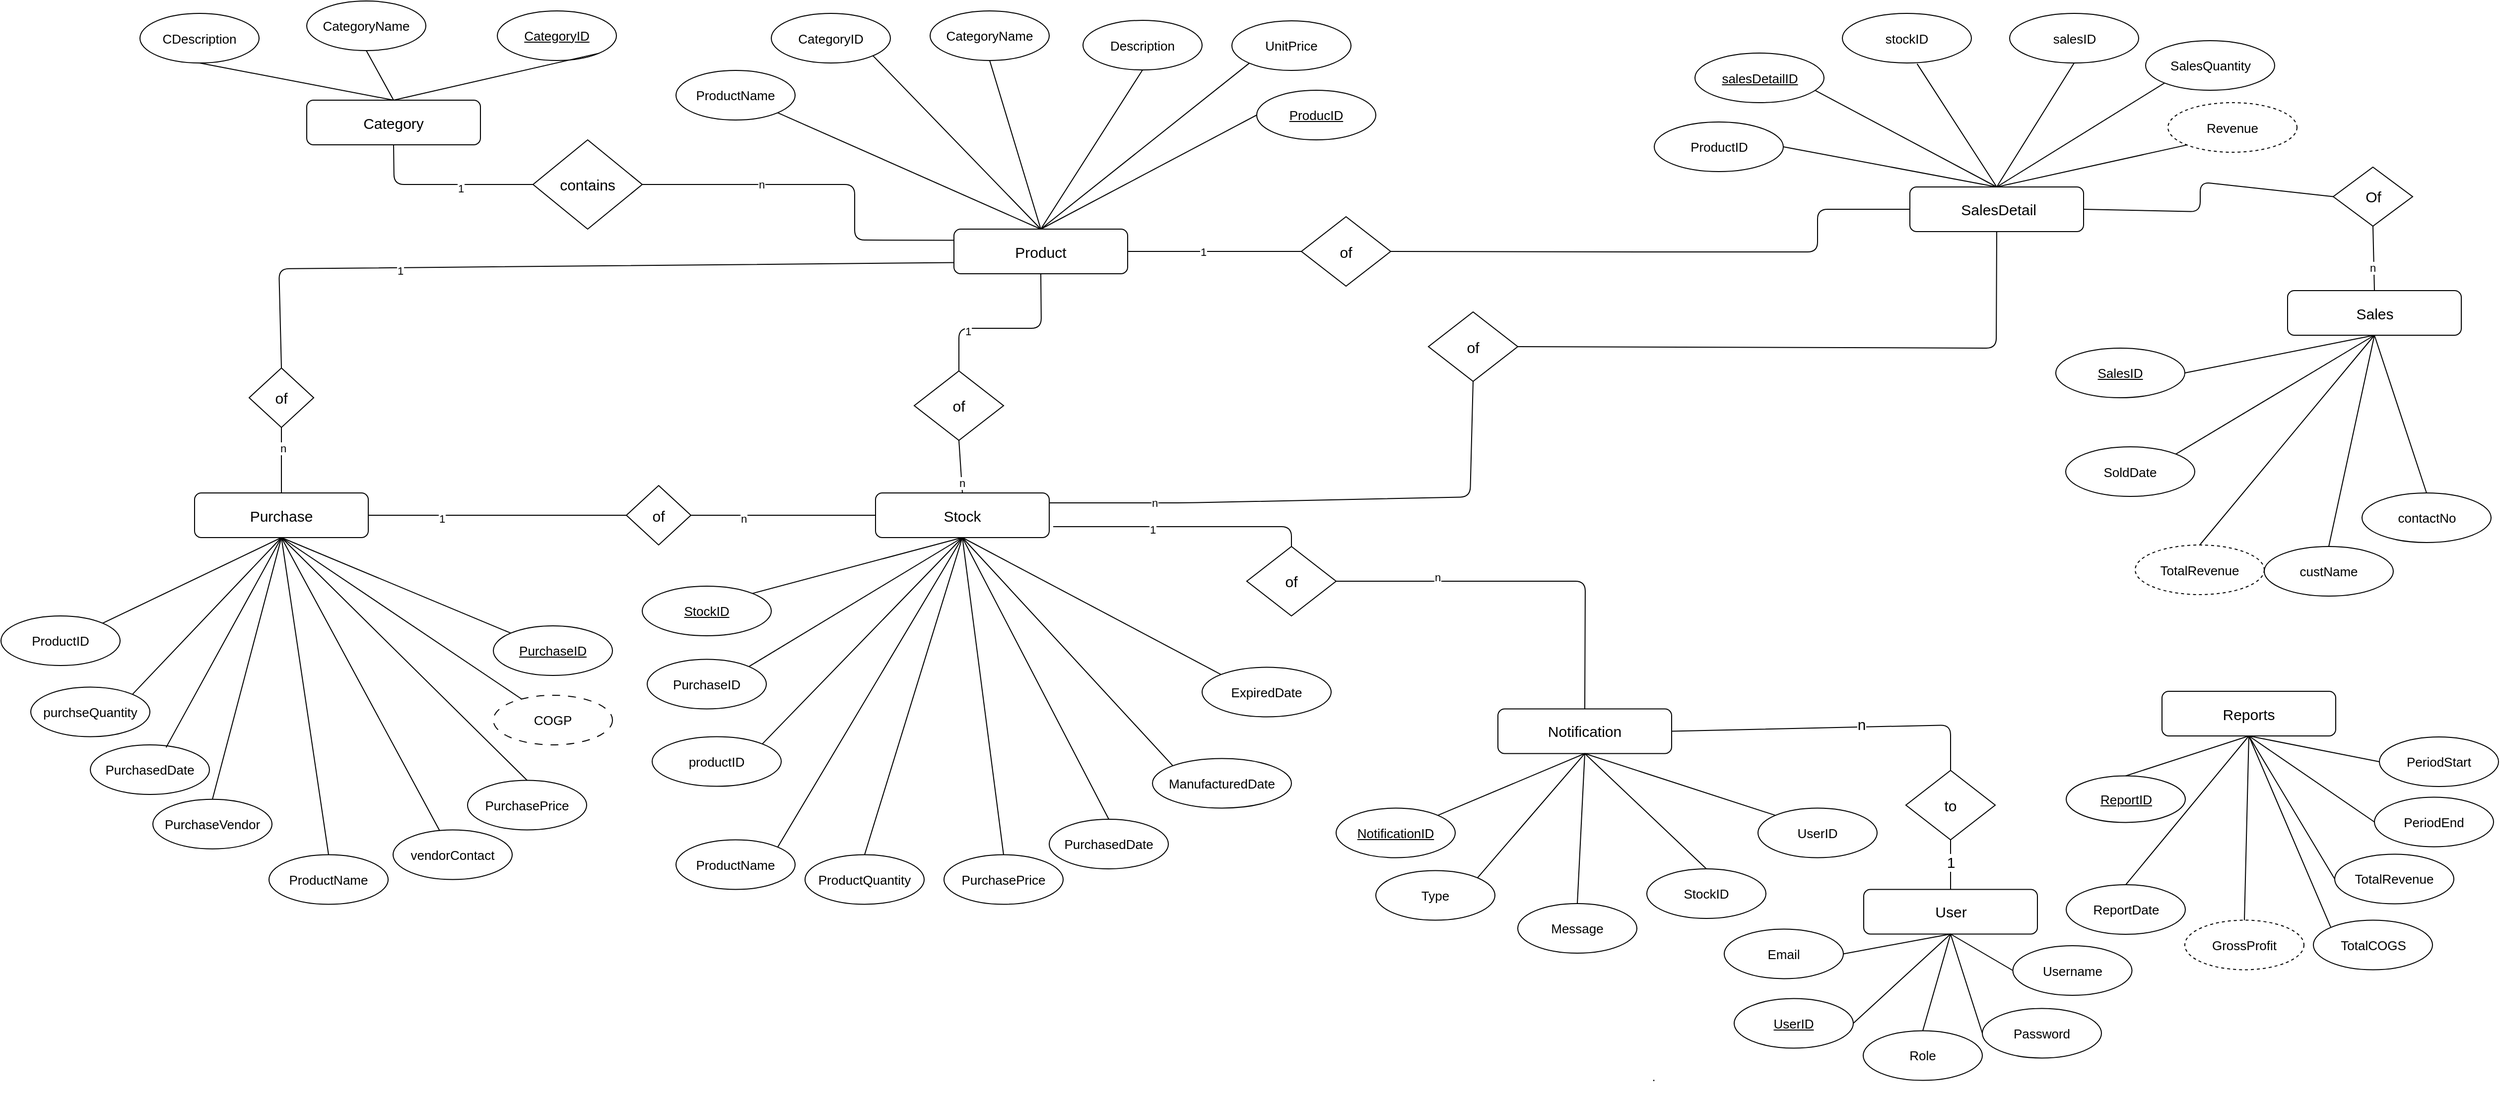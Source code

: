<mxfile>
    <diagram id="SKY9MVwyk07XwnSpvNaC" name="Page-1">
        <mxGraphModel dx="4075" dy="1425" grid="1" gridSize="10" guides="1" tooltips="1" connect="1" arrows="1" fold="1" page="1" pageScale="1" pageWidth="850" pageHeight="1100" background="none" math="0" shadow="0">
            <root>
                <mxCell id="0"/>
                <mxCell id="1" parent="0"/>
                <mxCell id="3" value="CategoryID" style="ellipse;whiteSpace=wrap;html=1;fontSize=13;fontStyle=4;" parent="1" vertex="1">
                    <mxGeometry x="-320" y="10" width="120" height="50" as="geometry"/>
                </mxCell>
                <mxCell id="4" value="CategoryName" style="ellipse;whiteSpace=wrap;html=1;fontSize=13;fontStyle=0;" parent="1" vertex="1">
                    <mxGeometry x="-512" width="120" height="50" as="geometry"/>
                </mxCell>
                <mxCell id="5" value="CDescription" style="ellipse;whiteSpace=wrap;html=1;fontSize=13;fontStyle=0;" parent="1" vertex="1">
                    <mxGeometry x="-680" y="12.5" width="120" height="50" as="geometry"/>
                </mxCell>
                <mxCell id="6" value="" style="endArrow=none;html=1;fontSize=13;exitX=1;exitY=1;exitDx=0;exitDy=0;entryX=0.5;entryY=0;entryDx=0;entryDy=0;" parent="1" source="3" target="2" edge="1">
                    <mxGeometry width="50" height="50" relative="1" as="geometry">
                        <mxPoint x="859.25" y="-1.137e-13" as="sourcePoint"/>
                        <mxPoint x="828" y="230" as="targetPoint"/>
                    </mxGeometry>
                </mxCell>
                <mxCell id="11" value="" style="endArrow=none;html=1;fontSize=13;exitX=0.5;exitY=1;exitDx=0;exitDy=0;entryX=0.5;entryY=0;entryDx=0;entryDy=0;" parent="1" source="4" target="2" edge="1">
                    <mxGeometry width="50" height="50" relative="1" as="geometry">
                        <mxPoint x="-490.75" y="15.0" as="sourcePoint"/>
                        <mxPoint x="-368.25" y="20" as="targetPoint"/>
                    </mxGeometry>
                </mxCell>
                <mxCell id="12" value="Product" style="rounded=1;whiteSpace=wrap;html=1;fontSize=15;" parent="1" vertex="1">
                    <mxGeometry x="140" y="230" width="175" height="45" as="geometry"/>
                </mxCell>
                <mxCell id="382" style="edgeStyle=none;html=1;exitX=1;exitY=0.5;exitDx=0;exitDy=0;" edge="1" parent="1" source="14">
                    <mxGeometry relative="1" as="geometry">
                        <mxPoint x="1658" y="314.308" as="targetPoint"/>
                    </mxGeometry>
                </mxCell>
                <mxCell id="14" value="Sales" style="rounded=1;whiteSpace=wrap;html=1;fontSize=15;" parent="1" vertex="1">
                    <mxGeometry x="1483.5" y="292" width="175" height="45" as="geometry"/>
                </mxCell>
                <mxCell id="16" value="Reports" style="rounded=1;whiteSpace=wrap;html=1;fontSize=15;" parent="1" vertex="1">
                    <mxGeometry x="1357" y="696" width="175" height="45" as="geometry"/>
                </mxCell>
                <mxCell id="20" value="ProductName" style="ellipse;whiteSpace=wrap;html=1;fontSize=13;fontStyle=0;" parent="1" vertex="1">
                    <mxGeometry x="-140" y="70" width="120" height="50" as="geometry"/>
                </mxCell>
                <mxCell id="21" value="ProducID" style="ellipse;whiteSpace=wrap;html=1;fontSize=13;fontStyle=4;" parent="1" vertex="1">
                    <mxGeometry x="445" y="90" width="120" height="50" as="geometry"/>
                </mxCell>
                <mxCell id="22" value="CategoryID" style="ellipse;whiteSpace=wrap;html=1;fontSize=13;fontStyle=0;" parent="1" vertex="1">
                    <mxGeometry x="-44" y="12.5" width="120" height="50" as="geometry"/>
                </mxCell>
                <mxCell id="23" value="Description" style="ellipse;whiteSpace=wrap;html=1;fontSize=13;fontStyle=0;" parent="1" vertex="1">
                    <mxGeometry x="270" y="19.5" width="120" height="50" as="geometry"/>
                </mxCell>
                <mxCell id="30" value="" style="endArrow=none;html=1;fontSize=15;entryX=0.5;entryY=0;entryDx=0;entryDy=0;exitX=0;exitY=0.5;exitDx=0;exitDy=0;" parent="1" source="21" target="12" edge="1">
                    <mxGeometry width="50" height="50" relative="1" as="geometry">
                        <mxPoint x="520" y="330" as="sourcePoint"/>
                        <mxPoint x="380" y="402" as="targetPoint"/>
                    </mxGeometry>
                </mxCell>
                <mxCell id="34" value="" style="endArrow=none;html=1;fontSize=15;exitX=1;exitY=1;exitDx=0;exitDy=0;entryX=0.5;entryY=0;entryDx=0;entryDy=0;" parent="1" source="20" target="12" edge="1">
                    <mxGeometry width="50" height="50" relative="1" as="geometry">
                        <mxPoint x="166" y="367" as="sourcePoint"/>
                        <mxPoint x="196" y="402" as="targetPoint"/>
                    </mxGeometry>
                </mxCell>
                <mxCell id="35" value="" style="endArrow=none;html=1;fontSize=15;entryX=0.5;entryY=0;entryDx=0;entryDy=0;exitX=1;exitY=1;exitDx=0;exitDy=0;" parent="1" source="22" target="12" edge="1">
                    <mxGeometry width="50" height="50" relative="1" as="geometry">
                        <mxPoint x="320" y="377" as="sourcePoint"/>
                        <mxPoint x="367.5" y="432" as="targetPoint"/>
                    </mxGeometry>
                </mxCell>
                <mxCell id="36" value="" style="endArrow=none;html=1;fontSize=15;entryX=0.5;entryY=0;entryDx=0;entryDy=0;exitX=0.5;exitY=1;exitDx=0;exitDy=0;fontStyle=1" parent="1" source="23" target="12" edge="1">
                    <mxGeometry width="50" height="50" relative="1" as="geometry">
                        <mxPoint x="330" y="387" as="sourcePoint"/>
                        <mxPoint x="377.5" y="442" as="targetPoint"/>
                    </mxGeometry>
                </mxCell>
                <mxCell id="43" value="SalesID" style="ellipse;whiteSpace=wrap;html=1;fontSize=13;fontStyle=4;" parent="1" vertex="1">
                    <mxGeometry x="1250" y="350" width="130" height="50" as="geometry"/>
                </mxCell>
                <mxCell id="49" value="TotalRevenue" style="ellipse;whiteSpace=wrap;html=1;fontSize=13;fontStyle=0;dashed=1;" parent="1" vertex="1">
                    <mxGeometry x="1330" y="548.5" width="130" height="50" as="geometry"/>
                </mxCell>
                <mxCell id="50" value="" style="endArrow=none;html=1;fontSize=15;entryX=1;entryY=0.5;entryDx=0;entryDy=0;exitX=0.5;exitY=1;exitDx=0;exitDy=0;" parent="1" source="14" target="43" edge="1">
                    <mxGeometry width="50" height="50" relative="1" as="geometry">
                        <mxPoint x="1570" y="340" as="sourcePoint"/>
                        <mxPoint x="1665" y="257" as="targetPoint"/>
                    </mxGeometry>
                </mxCell>
                <mxCell id="56" value="" style="endArrow=none;html=1;fontSize=15;entryX=0.5;entryY=0;entryDx=0;entryDy=0;exitX=0.5;exitY=1;exitDx=0;exitDy=0;" parent="1" source="14" target="49" edge="1">
                    <mxGeometry width="50" height="50" relative="1" as="geometry">
                        <mxPoint x="1640" y="350" as="sourcePoint"/>
                        <mxPoint x="1805" y="132" as="targetPoint"/>
                    </mxGeometry>
                </mxCell>
                <mxCell id="68" value="" style="endArrow=none;html=1;fontSize=15;entryX=0.5;entryY=0;entryDx=0;entryDy=0;exitX=0.5;exitY=1;exitDx=0;exitDy=0;" parent="1" source="263" target="252" edge="1">
                    <mxGeometry width="50" height="50" relative="1" as="geometry">
                        <mxPoint x="116" y="620" as="sourcePoint"/>
                        <mxPoint x="-61.5" y="1126.25" as="targetPoint"/>
                        <Array as="points"/>
                    </mxGeometry>
                </mxCell>
                <mxCell id="72" value="Purchase" style="rounded=1;whiteSpace=wrap;html=1;fontSize=15;" parent="1" vertex="1">
                    <mxGeometry x="-625" y="496" width="175" height="45" as="geometry"/>
                </mxCell>
                <mxCell id="73" value="PurchaseID" style="ellipse;whiteSpace=wrap;html=1;fontSize=13;fontStyle=4;" parent="1" vertex="1">
                    <mxGeometry x="-324" y="630" width="120" height="50" as="geometry"/>
                </mxCell>
                <mxCell id="74" value="ProductID" style="ellipse;whiteSpace=wrap;html=1;fontSize=13;fontStyle=0;" parent="1" vertex="1">
                    <mxGeometry x="-820" y="620" width="120" height="50" as="geometry"/>
                </mxCell>
                <mxCell id="75" value="purchseQuantity" style="ellipse;whiteSpace=wrap;html=1;fontSize=13;fontStyle=0;" parent="1" vertex="1">
                    <mxGeometry x="-790" y="691.75" width="120" height="50" as="geometry"/>
                </mxCell>
                <mxCell id="76" value="PurchasePrice" style="ellipse;whiteSpace=wrap;html=1;fontSize=13;fontStyle=0;" parent="1" vertex="1">
                    <mxGeometry x="-350" y="785.75" width="120" height="50" as="geometry"/>
                </mxCell>
                <mxCell id="77" value="PurchaseVendor" style="ellipse;whiteSpace=wrap;html=1;fontSize=13;fontStyle=0;" parent="1" vertex="1">
                    <mxGeometry x="-667" y="804.88" width="120" height="50" as="geometry"/>
                </mxCell>
                <mxCell id="78" value="" style="endArrow=none;html=1;fontSize=15;entryX=0.5;entryY=1;entryDx=0;entryDy=0;exitX=0;exitY=0;exitDx=0;exitDy=0;" parent="1" source="73" target="72" edge="1">
                    <mxGeometry width="50" height="50" relative="1" as="geometry">
                        <mxPoint x="-1087" y="838.63" as="sourcePoint"/>
                        <mxPoint x="-1037" y="788.63" as="targetPoint"/>
                    </mxGeometry>
                </mxCell>
                <mxCell id="79" value="" style="endArrow=none;html=1;fontSize=15;entryX=0.5;entryY=1;entryDx=0;entryDy=0;exitX=1;exitY=0;exitDx=0;exitDy=0;" parent="1" source="74" target="72" edge="1">
                    <mxGeometry width="50" height="50" relative="1" as="geometry">
                        <mxPoint x="-690" y="640" as="sourcePoint"/>
                        <mxPoint x="-1119.5" y="803.63" as="targetPoint"/>
                    </mxGeometry>
                </mxCell>
                <mxCell id="80" value="" style="endArrow=none;html=1;fontSize=15;entryX=0.5;entryY=1;entryDx=0;entryDy=0;exitX=1;exitY=0;exitDx=0;exitDy=0;" parent="1" source="75" target="72" edge="1">
                    <mxGeometry width="50" height="50" relative="1" as="geometry">
                        <mxPoint x="-690" y="694" as="sourcePoint"/>
                        <mxPoint x="-1119.5" y="803.63" as="targetPoint"/>
                    </mxGeometry>
                </mxCell>
                <mxCell id="81" value="" style="endArrow=none;html=1;fontSize=15;entryX=0.5;entryY=1;entryDx=0;entryDy=0;exitX=0.5;exitY=0;exitDx=0;exitDy=0;" parent="1" source="76" target="72" edge="1">
                    <mxGeometry width="50" height="50" relative="1" as="geometry">
                        <mxPoint x="173.0" y="1031.13" as="sourcePoint"/>
                        <mxPoint x="220.5" y="881.13" as="targetPoint"/>
                    </mxGeometry>
                </mxCell>
                <mxCell id="82" value="" style="endArrow=none;html=1;fontSize=15;entryX=0.5;entryY=1;entryDx=0;entryDy=0;exitX=0.5;exitY=0;exitDx=0;exitDy=0;" parent="1" source="77" target="72" edge="1">
                    <mxGeometry width="50" height="50" relative="1" as="geometry">
                        <mxPoint x="183.0" y="1041.13" as="sourcePoint"/>
                        <mxPoint x="230.5" y="891.13" as="targetPoint"/>
                    </mxGeometry>
                </mxCell>
                <mxCell id="94" value="ReportID" style="ellipse;whiteSpace=wrap;html=1;fontSize=13;fontStyle=4;" parent="1" vertex="1">
                    <mxGeometry x="1260.5" y="781.25" width="120" height="47" as="geometry"/>
                </mxCell>
                <mxCell id="96" value="PeriodStart" style="ellipse;whiteSpace=wrap;html=1;fontSize=13;fontStyle=0;" parent="1" vertex="1">
                    <mxGeometry x="1576" y="742" width="120" height="50" as="geometry"/>
                </mxCell>
                <mxCell id="97" value="PeriodEnd" style="ellipse;whiteSpace=wrap;html=1;fontSize=13;fontStyle=0;" parent="1" vertex="1">
                    <mxGeometry x="1571" y="802.75" width="120" height="50" as="geometry"/>
                </mxCell>
                <mxCell id="98" value="TotalRevenue" style="ellipse;whiteSpace=wrap;html=1;fontSize=13;fontStyle=0;" parent="1" vertex="1">
                    <mxGeometry x="1531" y="860.25" width="120" height="50" as="geometry"/>
                </mxCell>
                <mxCell id="99" value="TotalCOGS" style="ellipse;whiteSpace=wrap;html=1;fontSize=13;fontStyle=0;" parent="1" vertex="1">
                    <mxGeometry x="1509.5" y="926.75" width="120" height="50" as="geometry"/>
                </mxCell>
                <mxCell id="100" value="GrossProfit" style="ellipse;whiteSpace=wrap;html=1;fontSize=13;fontStyle=0;dashed=1;" parent="1" vertex="1">
                    <mxGeometry x="1380" y="926.75" width="120" height="50" as="geometry"/>
                </mxCell>
                <mxCell id="103" value="ReportDate" style="ellipse;whiteSpace=wrap;html=1;fontSize=13;fontStyle=0;" parent="1" vertex="1">
                    <mxGeometry x="1260.5" y="891" width="120" height="50" as="geometry"/>
                </mxCell>
                <mxCell id="104" value="" style="endArrow=none;html=1;fontSize=15;entryX=0.5;entryY=0;entryDx=0;entryDy=0;exitX=0.5;exitY=1;exitDx=0;exitDy=0;" parent="1" source="16" target="94" edge="1">
                    <mxGeometry width="50" height="50" relative="1" as="geometry">
                        <mxPoint x="1449" y="746" as="sourcePoint"/>
                        <mxPoint x="1390" y="726" as="targetPoint"/>
                    </mxGeometry>
                </mxCell>
                <mxCell id="105" value="" style="endArrow=none;html=1;fontSize=15;entryX=0;entryY=0.5;entryDx=0;entryDy=0;exitX=0.5;exitY=1;exitDx=0;exitDy=0;" parent="1" source="16" target="96" edge="1">
                    <mxGeometry width="50" height="50" relative="1" as="geometry">
                        <mxPoint x="1593" y="718.5" as="sourcePoint"/>
                        <mxPoint x="1650" y="536" as="targetPoint"/>
                    </mxGeometry>
                </mxCell>
                <mxCell id="106" value="" style="endArrow=none;html=1;fontSize=15;entryX=0;entryY=0.5;entryDx=0;entryDy=0;exitX=0.5;exitY=1;exitDx=0;exitDy=0;" parent="1" source="16" target="97" edge="1">
                    <mxGeometry width="50" height="50" relative="1" as="geometry">
                        <mxPoint x="1593" y="718.5" as="sourcePoint"/>
                        <mxPoint x="1660" y="546" as="targetPoint"/>
                    </mxGeometry>
                </mxCell>
                <mxCell id="107" value="" style="endArrow=none;html=1;fontSize=15;entryX=0;entryY=0.5;entryDx=0;entryDy=0;exitX=0.5;exitY=1;exitDx=0;exitDy=0;" parent="1" source="16" target="98" edge="1">
                    <mxGeometry width="50" height="50" relative="1" as="geometry">
                        <mxPoint x="1593" y="718.5" as="sourcePoint"/>
                        <mxPoint x="1670" y="556" as="targetPoint"/>
                    </mxGeometry>
                </mxCell>
                <mxCell id="108" value="" style="endArrow=none;html=1;fontSize=15;entryX=0;entryY=0;entryDx=0;entryDy=0;exitX=0.5;exitY=1;exitDx=0;exitDy=0;" parent="1" source="16" target="99" edge="1">
                    <mxGeometry width="50" height="50" relative="1" as="geometry">
                        <mxPoint x="1593" y="718.5" as="sourcePoint"/>
                        <mxPoint x="1521.637" y="926.442" as="targetPoint"/>
                    </mxGeometry>
                </mxCell>
                <mxCell id="109" value="" style="endArrow=none;html=1;fontSize=15;exitX=0.5;exitY=1;exitDx=0;exitDy=0;entryX=0.5;entryY=0;entryDx=0;entryDy=0;" parent="1" source="16" target="100" edge="1">
                    <mxGeometry width="50" height="50" relative="1" as="geometry">
                        <mxPoint x="1593" y="718.5" as="sourcePoint"/>
                        <mxPoint x="1480" y="900" as="targetPoint"/>
                        <Array as="points"/>
                    </mxGeometry>
                </mxCell>
                <mxCell id="111" value="" style="endArrow=none;html=1;fontSize=15;entryX=0.5;entryY=0;entryDx=0;entryDy=0;exitX=0.5;exitY=1;exitDx=0;exitDy=0;" parent="1" source="16" target="103" edge="1">
                    <mxGeometry width="50" height="50" relative="1" as="geometry">
                        <mxPoint x="1593" y="718.5" as="sourcePoint"/>
                        <mxPoint x="1600" y="596" as="targetPoint"/>
                    </mxGeometry>
                </mxCell>
                <mxCell id="112" value="contains" style="rhombus;whiteSpace=wrap;html=1;fontSize=15;" parent="1" vertex="1">
                    <mxGeometry x="-284" y="140" width="110" height="90" as="geometry"/>
                </mxCell>
                <mxCell id="119" value="User" style="rounded=1;whiteSpace=wrap;html=1;fontSize=15;" parent="1" vertex="1">
                    <mxGeometry x="1056.5" y="895.75" width="175" height="45" as="geometry"/>
                </mxCell>
                <mxCell id="120" value="UserID" style="ellipse;whiteSpace=wrap;html=1;fontSize=13;fontStyle=0;" parent="1" vertex="1">
                    <mxGeometry x="950" y="813.75" width="120" height="50" as="geometry"/>
                </mxCell>
                <mxCell id="121" value="Email" style="ellipse;whiteSpace=wrap;html=1;fontSize=13;fontStyle=0;" parent="1" vertex="1">
                    <mxGeometry x="916" y="935.75" width="120" height="50" as="geometry"/>
                </mxCell>
                <mxCell id="122" value="Username" style="ellipse;whiteSpace=wrap;html=1;fontSize=13;fontStyle=0;" parent="1" vertex="1">
                    <mxGeometry x="1206.75" y="952.5" width="120" height="50" as="geometry"/>
                </mxCell>
                <mxCell id="123" value="Password" style="ellipse;whiteSpace=wrap;html=1;fontSize=13;fontStyle=0;" parent="1" vertex="1">
                    <mxGeometry x="1176" y="1015.75" width="120" height="50" as="geometry"/>
                </mxCell>
                <mxCell id="124" value="Role" style="ellipse;whiteSpace=wrap;html=1;fontSize=13;fontStyle=0;" parent="1" vertex="1">
                    <mxGeometry x="1056" y="1038.25" width="120" height="50" as="geometry"/>
                </mxCell>
                <mxCell id="126" value="" style="endArrow=none;html=1;fontSize=15;entryX=0.5;entryY=1;entryDx=0;entryDy=0;exitX=1;exitY=0.5;exitDx=0;exitDy=0;" parent="1" source="121" target="119" edge="1">
                    <mxGeometry width="50" height="50" relative="1" as="geometry">
                        <mxPoint x="928.5" y="1023.25" as="sourcePoint"/>
                        <mxPoint x="952.25" y="960.75" as="targetPoint"/>
                    </mxGeometry>
                </mxCell>
                <mxCell id="127" value="" style="endArrow=none;html=1;fontSize=15;entryX=0.5;entryY=1;entryDx=0;entryDy=0;exitX=0;exitY=0.5;exitDx=0;exitDy=0;" parent="1" source="122" target="119" edge="1">
                    <mxGeometry width="50" height="50" relative="1" as="geometry">
                        <mxPoint x="1196" y="980.75" as="sourcePoint"/>
                        <mxPoint x="962.25" y="970.75" as="targetPoint"/>
                    </mxGeometry>
                </mxCell>
                <mxCell id="128" value="" style="endArrow=none;html=1;fontSize=15;entryX=0.5;entryY=1;entryDx=0;entryDy=0;exitX=0;exitY=0.5;exitDx=0;exitDy=0;" parent="1" source="123" target="119" edge="1">
                    <mxGeometry width="50" height="50" relative="1" as="geometry">
                        <mxPoint x="948.5" y="1043.25" as="sourcePoint"/>
                        <mxPoint x="972.25" y="980.75" as="targetPoint"/>
                    </mxGeometry>
                </mxCell>
                <mxCell id="129" value="" style="endArrow=none;html=1;fontSize=15;entryX=0.5;entryY=1;entryDx=0;entryDy=0;exitX=0.5;exitY=0;exitDx=0;exitDy=0;" parent="1" source="124" target="119" edge="1">
                    <mxGeometry width="50" height="50" relative="1" as="geometry">
                        <mxPoint x="958.5" y="1053.25" as="sourcePoint"/>
                        <mxPoint x="982.25" y="990.75" as="targetPoint"/>
                    </mxGeometry>
                </mxCell>
                <mxCell id="143" value="Notification" style="rounded=1;whiteSpace=wrap;html=1;fontSize=15;" parent="1" vertex="1">
                    <mxGeometry x="688" y="713.75" width="175" height="45" as="geometry"/>
                </mxCell>
                <mxCell id="144" value="NotificationID" style="ellipse;whiteSpace=wrap;html=1;fontSize=13;fontStyle=4;" parent="1" vertex="1">
                    <mxGeometry x="525" y="813.75" width="120" height="50" as="geometry"/>
                </mxCell>
                <mxCell id="145" value="Type" style="ellipse;whiteSpace=wrap;html=1;fontSize=13;fontStyle=0;" parent="1" vertex="1">
                    <mxGeometry x="565" y="876.75" width="120" height="50" as="geometry"/>
                </mxCell>
                <mxCell id="146" value="Message" style="ellipse;whiteSpace=wrap;html=1;fontSize=13;fontStyle=0;" parent="1" vertex="1">
                    <mxGeometry x="708" y="910" width="120" height="50" as="geometry"/>
                </mxCell>
                <mxCell id="148" value="" style="endArrow=none;html=1;fontSize=15;entryX=0.5;entryY=1;entryDx=0;entryDy=0;exitX=1;exitY=0;exitDx=0;exitDy=0;startArrow=none;" parent="1" source="144" target="143" edge="1">
                    <mxGeometry width="50" height="50" relative="1" as="geometry">
                        <mxPoint x="715" y="835.75" as="sourcePoint"/>
                        <mxPoint x="765" y="785.75" as="targetPoint"/>
                    </mxGeometry>
                </mxCell>
                <mxCell id="149" value="" style="endArrow=none;html=1;fontSize=15;entryX=0.5;entryY=1;entryDx=0;entryDy=0;exitX=1;exitY=0;exitDx=0;exitDy=0;" parent="1" source="145" target="143" edge="1">
                    <mxGeometry width="50" height="50" relative="1" as="geometry">
                        <mxPoint x="690.0" y="880.75" as="sourcePoint"/>
                        <mxPoint x="732.5" y="820.75" as="targetPoint"/>
                    </mxGeometry>
                </mxCell>
                <mxCell id="150" value="" style="endArrow=none;html=1;fontSize=15;entryX=0.5;entryY=1;entryDx=0;entryDy=0;exitX=0.5;exitY=0;exitDx=0;exitDy=0;" parent="1" source="146" target="143" edge="1">
                    <mxGeometry width="50" height="50" relative="1" as="geometry">
                        <mxPoint x="790.0" y="950.75" as="sourcePoint"/>
                        <mxPoint x="832.5" y="820.75" as="targetPoint"/>
                    </mxGeometry>
                </mxCell>
                <mxCell id="160" value="UserID" style="ellipse;whiteSpace=wrap;html=1;fontSize=13;fontStyle=4;" parent="1" vertex="1">
                    <mxGeometry x="926" y="1005.75" width="120" height="50" as="geometry"/>
                </mxCell>
                <mxCell id="163" value="" style="endArrow=none;html=1;fontSize=15;entryX=0.5;entryY=1;entryDx=0;entryDy=0;exitX=1;exitY=0.5;exitDx=0;exitDy=0;" parent="1" source="160" target="119" edge="1">
                    <mxGeometry width="50" height="50" relative="1" as="geometry">
                        <mxPoint x="1226" y="915.75" as="sourcePoint"/>
                        <mxPoint x="1276" y="865.75" as="targetPoint"/>
                    </mxGeometry>
                </mxCell>
                <mxCell id="164" value="to" style="rhombus;whiteSpace=wrap;html=1;fontSize=15;" parent="1" vertex="1">
                    <mxGeometry x="1099" y="775.75" width="90" height="70" as="geometry"/>
                </mxCell>
                <mxCell id="165" value="" style="endArrow=none;html=1;fontSize=15;entryX=1;entryY=0.5;entryDx=0;entryDy=0;exitX=0.5;exitY=0;exitDx=0;exitDy=0;" parent="1" source="164" target="143" edge="1">
                    <mxGeometry width="50" height="50" relative="1" as="geometry">
                        <mxPoint x="1226" y="865.75" as="sourcePoint"/>
                        <mxPoint x="1276" y="815.75" as="targetPoint"/>
                        <Array as="points">
                            <mxPoint x="1144" y="730"/>
                        </Array>
                    </mxGeometry>
                </mxCell>
                <mxCell id="168" value="n" style="edgeLabel;html=1;align=center;verticalAlign=middle;resizable=0;points=[];fontSize=15;" parent="165" vertex="1" connectable="0">
                    <mxGeometry x="-0.171" y="-3" relative="1" as="geometry">
                        <mxPoint as="offset"/>
                    </mxGeometry>
                </mxCell>
                <mxCell id="167" value="" style="endArrow=none;html=1;fontSize=15;exitX=0.5;exitY=1;exitDx=0;exitDy=0;entryX=0.5;entryY=0;entryDx=0;entryDy=0;" parent="1" source="164" target="119" edge="1">
                    <mxGeometry width="50" height="50" relative="1" as="geometry">
                        <mxPoint x="1096" y="750.75" as="sourcePoint"/>
                        <mxPoint x="1131" y="805.75" as="targetPoint"/>
                    </mxGeometry>
                </mxCell>
                <mxCell id="169" value="1" style="edgeLabel;html=1;align=center;verticalAlign=middle;resizable=0;points=[];fontSize=15;" parent="167" vertex="1" connectable="0">
                    <mxGeometry x="-0.149" relative="1" as="geometry">
                        <mxPoint as="offset"/>
                    </mxGeometry>
                </mxCell>
                <mxCell id="170" value="StockID" style="ellipse;whiteSpace=wrap;html=1;fontSize=13;fontStyle=0;" parent="1" vertex="1">
                    <mxGeometry x="838" y="875" width="120" height="50" as="geometry"/>
                </mxCell>
                <mxCell id="171" value="" style="endArrow=none;html=1;fontSize=15;entryX=0.5;entryY=1;entryDx=0;entryDy=0;exitX=0.5;exitY=0;exitDx=0;exitDy=0;" parent="1" source="170" target="143" edge="1">
                    <mxGeometry width="50" height="50" relative="1" as="geometry">
                        <mxPoint x="1375" y="835.75" as="sourcePoint"/>
                        <mxPoint x="1425" y="785.75" as="targetPoint"/>
                    </mxGeometry>
                </mxCell>
                <mxCell id="183" value="of" style="rhombus;whiteSpace=wrap;html=1;fontSize=15;" parent="1" vertex="1">
                    <mxGeometry x="100" y="373" width="90" height="70" as="geometry"/>
                </mxCell>
                <mxCell id="189" value="" style="endArrow=none;html=1;fontSize=13;exitX=0.5;exitY=1;exitDx=0;exitDy=0;entryX=0.5;entryY=0;entryDx=0;entryDy=0;" parent="1" source="5" target="2" edge="1">
                    <mxGeometry width="50" height="50" relative="1" as="geometry">
                        <mxPoint x="-442" y="15.0" as="sourcePoint"/>
                        <mxPoint x="-432" y="155" as="targetPoint"/>
                    </mxGeometry>
                </mxCell>
                <mxCell id="191" value="" style="endArrow=none;html=1;entryX=1;entryY=0.5;entryDx=0;entryDy=0;exitX=0;exitY=0.25;exitDx=0;exitDy=0;" parent="1" source="12" target="112" edge="1">
                    <mxGeometry width="50" height="50" relative="1" as="geometry">
                        <mxPoint x="-20" y="210" as="sourcePoint"/>
                        <mxPoint x="516" y="330" as="targetPoint"/>
                        <Array as="points">
                            <mxPoint x="40" y="241"/>
                            <mxPoint x="40" y="185"/>
                            <mxPoint x="-50" y="185"/>
                        </Array>
                    </mxGeometry>
                </mxCell>
                <mxCell id="218" value="n" style="edgeLabel;html=1;align=center;verticalAlign=middle;resizable=0;points=[];" parent="191" vertex="1" connectable="0">
                    <mxGeometry x="0.355" relative="1" as="geometry">
                        <mxPoint as="offset"/>
                    </mxGeometry>
                </mxCell>
                <mxCell id="192" value="" style="endArrow=none;html=1;exitX=0.5;exitY=1;exitDx=0;exitDy=0;entryX=0;entryY=0.5;entryDx=0;entryDy=0;startArrow=none;" parent="1" source="2" target="112" edge="1">
                    <mxGeometry width="50" height="50" relative="1" as="geometry">
                        <mxPoint x="-430.5" y="141" as="sourcePoint"/>
                        <mxPoint x="-560" y="195" as="targetPoint"/>
                        <Array as="points">
                            <mxPoint x="-424" y="185"/>
                        </Array>
                    </mxGeometry>
                </mxCell>
                <mxCell id="219" value="1" style="edgeLabel;html=1;align=center;verticalAlign=middle;resizable=0;points=[];" parent="192" vertex="1" connectable="0">
                    <mxGeometry x="0.183" y="-4" relative="1" as="geometry">
                        <mxPoint as="offset"/>
                    </mxGeometry>
                </mxCell>
                <mxCell id="195" value="" style="endArrow=none;html=1;entryX=0.5;entryY=1;entryDx=0;entryDy=0;exitX=1;exitY=0.5;exitDx=0;exitDy=0;" parent="1" source="317" target="339" edge="1">
                    <mxGeometry width="50" height="50" relative="1" as="geometry">
                        <mxPoint x="1060" y="390" as="sourcePoint"/>
                        <mxPoint x="1726.5" y="312.5" as="targetPoint"/>
                        <Array as="points">
                            <mxPoint x="1190" y="350"/>
                        </Array>
                    </mxGeometry>
                </mxCell>
                <mxCell id="200" value="Of" style="rhombus;whiteSpace=wrap;html=1;fontSize=15;" parent="1" vertex="1">
                    <mxGeometry x="1529.5" y="167.5" width="80" height="59.5" as="geometry"/>
                </mxCell>
                <mxCell id="202" value="" style="endArrow=none;html=1;entryX=0.5;entryY=1;entryDx=0;entryDy=0;exitX=0.5;exitY=0;exitDx=0;exitDy=0;" parent="1" source="14" target="200" edge="1">
                    <mxGeometry width="50" height="50" relative="1" as="geometry">
                        <mxPoint x="1570" y="277" as="sourcePoint"/>
                        <mxPoint x="1539.0" y="299.5" as="targetPoint"/>
                    </mxGeometry>
                </mxCell>
                <mxCell id="217" value="n" style="edgeLabel;html=1;align=center;verticalAlign=middle;resizable=0;points=[];" parent="202" vertex="1" connectable="0">
                    <mxGeometry x="-0.294" y="2" relative="1" as="geometry">
                        <mxPoint as="offset"/>
                    </mxGeometry>
                </mxCell>
                <mxCell id="205" value="custName" style="ellipse;whiteSpace=wrap;html=1;fontSize=13;fontStyle=0;" parent="1" vertex="1">
                    <mxGeometry x="1460" y="550" width="130" height="50" as="geometry"/>
                </mxCell>
                <mxCell id="206" value="" style="endArrow=none;html=1;exitX=0.5;exitY=0;exitDx=0;exitDy=0;entryX=0.5;entryY=1;entryDx=0;entryDy=0;" parent="1" source="205" target="14" edge="1">
                    <mxGeometry width="50" height="50" relative="1" as="geometry">
                        <mxPoint x="1325" y="517" as="sourcePoint"/>
                        <mxPoint x="1650" y="350" as="targetPoint"/>
                    </mxGeometry>
                </mxCell>
                <mxCell id="207" value="COGP" style="ellipse;whiteSpace=wrap;html=1;fontSize=13;fontStyle=0;dashed=1;dashPattern=8 8;" parent="1" vertex="1">
                    <mxGeometry x="-324" y="700" width="120" height="50" as="geometry"/>
                </mxCell>
                <mxCell id="208" value="" style="endArrow=none;html=1;exitX=0.5;exitY=1;exitDx=0;exitDy=0;" parent="1" source="72" target="207" edge="1">
                    <mxGeometry width="50" height="50" relative="1" as="geometry">
                        <mxPoint x="223" y="831.13" as="sourcePoint"/>
                        <mxPoint x="273" y="781.13" as="targetPoint"/>
                    </mxGeometry>
                </mxCell>
                <mxCell id="221" value="." style="text;html=1;strokeColor=none;fillColor=none;align=center;verticalAlign=middle;whiteSpace=wrap;rounded=0;" parent="1" vertex="1">
                    <mxGeometry x="815" y="1070" width="60" height="30" as="geometry"/>
                </mxCell>
                <mxCell id="243" value="" style="endArrow=none;html=1;entryX=0.5;entryY=1;entryDx=0;entryDy=0;exitX=0;exitY=0;exitDx=0;exitDy=0;" parent="1" source="120" target="143" edge="1">
                    <mxGeometry width="50" height="50" relative="1" as="geometry">
                        <mxPoint x="960" y="810" as="sourcePoint"/>
                        <mxPoint x="1255" y="725.75" as="targetPoint"/>
                    </mxGeometry>
                </mxCell>
                <mxCell id="247" value="of" style="rhombus;whiteSpace=wrap;html=1;fontSize=15;" parent="1" vertex="1">
                    <mxGeometry x="-570" y="370" width="65" height="60" as="geometry"/>
                </mxCell>
                <mxCell id="248" value="" style="endArrow=none;html=1;exitX=0.5;exitY=0;exitDx=0;exitDy=0;entryX=0;entryY=0.75;entryDx=0;entryDy=0;" parent="1" source="247" target="12" edge="1">
                    <mxGeometry width="50" height="50" relative="1" as="geometry">
                        <mxPoint x="-444.5" y="330" as="sourcePoint"/>
                        <mxPoint x="20" y="310" as="targetPoint"/>
                        <Array as="points">
                            <mxPoint x="-540" y="270"/>
                        </Array>
                    </mxGeometry>
                </mxCell>
                <mxCell id="250" value="1" style="edgeLabel;html=1;align=center;verticalAlign=middle;resizable=0;points=[];" parent="248" vertex="1" connectable="0">
                    <mxGeometry x="-0.432" y="-3" relative="1" as="geometry">
                        <mxPoint as="offset"/>
                    </mxGeometry>
                </mxCell>
                <mxCell id="249" value="" style="endArrow=none;html=1;entryX=0.5;entryY=1;entryDx=0;entryDy=0;exitX=0.5;exitY=0;exitDx=0;exitDy=0;" parent="1" source="72" target="247" edge="1">
                    <mxGeometry width="50" height="50" relative="1" as="geometry">
                        <mxPoint x="-444" y="525" as="sourcePoint"/>
                        <mxPoint x="416" y="455" as="targetPoint"/>
                    </mxGeometry>
                </mxCell>
                <mxCell id="258" value="n" style="edgeLabel;html=1;align=center;verticalAlign=middle;resizable=0;points=[];" parent="249" vertex="1" connectable="0">
                    <mxGeometry x="0.366" y="-1" relative="1" as="geometry">
                        <mxPoint as="offset"/>
                    </mxGeometry>
                </mxCell>
                <mxCell id="252" value="ProductQuantity" style="ellipse;whiteSpace=wrap;html=1;fontSize=13;fontStyle=0;" parent="1" vertex="1">
                    <mxGeometry x="-10" y="860.75" width="120" height="50" as="geometry"/>
                </mxCell>
                <mxCell id="255" value="contactNo" style="ellipse;whiteSpace=wrap;html=1;fontSize=13;fontStyle=0;" parent="1" vertex="1">
                    <mxGeometry x="1558.5" y="496" width="130" height="50" as="geometry"/>
                </mxCell>
                <mxCell id="256" value="" style="endArrow=none;html=1;exitX=0.5;exitY=0;exitDx=0;exitDy=0;entryX=0.5;entryY=1;entryDx=0;entryDy=0;" parent="1" source="255" target="14" edge="1">
                    <mxGeometry width="50" height="50" relative="1" as="geometry">
                        <mxPoint x="1885" y="372" as="sourcePoint"/>
                        <mxPoint x="1650" y="340" as="targetPoint"/>
                    </mxGeometry>
                </mxCell>
                <mxCell id="259" value="vendorContact" style="ellipse;whiteSpace=wrap;html=1;fontSize=13;fontStyle=0;" parent="1" vertex="1">
                    <mxGeometry x="-425" y="835.75" width="120" height="50" as="geometry"/>
                </mxCell>
                <mxCell id="260" value="" style="endArrow=none;html=1;fontSize=15;entryX=0.5;entryY=1;entryDx=0;entryDy=0;" parent="1" source="259" target="72" edge="1">
                    <mxGeometry width="50" height="50" relative="1" as="geometry">
                        <mxPoint x="-489" y="804.88" as="sourcePoint"/>
                        <mxPoint x="-441.5" y="581.13" as="targetPoint"/>
                        <Array as="points"/>
                    </mxGeometry>
                </mxCell>
                <mxCell id="261" value="CategoryName" style="ellipse;whiteSpace=wrap;html=1;fontSize=13;fontStyle=0;" parent="1" vertex="1">
                    <mxGeometry x="116" y="10" width="120" height="50" as="geometry"/>
                </mxCell>
                <mxCell id="262" value="" style="endArrow=none;html=1;fontSize=15;entryX=0.5;entryY=0;entryDx=0;entryDy=0;exitX=0.5;exitY=1;exitDx=0;exitDy=0;" parent="1" source="261" target="12" edge="1">
                    <mxGeometry width="50" height="50" relative="1" as="geometry">
                        <mxPoint x="320" y="60.0" as="sourcePoint"/>
                        <mxPoint x="435" y="305" as="targetPoint"/>
                    </mxGeometry>
                </mxCell>
                <mxCell id="263" value="Stock" style="rounded=1;whiteSpace=wrap;html=1;fontSize=15;" parent="1" vertex="1">
                    <mxGeometry x="61" y="496" width="175" height="45" as="geometry"/>
                </mxCell>
                <mxCell id="265" value="productID" style="ellipse;whiteSpace=wrap;html=1;fontSize=13;fontStyle=0;" parent="1" vertex="1">
                    <mxGeometry x="-164" y="741.75" width="130" height="50" as="geometry"/>
                </mxCell>
                <mxCell id="269" value="ManufacturedDate" style="ellipse;whiteSpace=wrap;html=1;fontSize=13;fontStyle=0;" parent="1" vertex="1">
                    <mxGeometry x="340" y="763.75" width="140" height="50" as="geometry"/>
                </mxCell>
                <mxCell id="270" value="ExpiredDate" style="ellipse;whiteSpace=wrap;html=1;fontSize=13;fontStyle=0;" parent="1" vertex="1">
                    <mxGeometry x="390" y="671.75" width="130" height="50" as="geometry"/>
                </mxCell>
                <mxCell id="271" value="" style="endArrow=none;html=1;fontSize=15;exitX=0;exitY=0;exitDx=0;exitDy=0;entryX=0.5;entryY=1;entryDx=0;entryDy=0;" parent="1" source="270" target="263" edge="1">
                    <mxGeometry width="50" height="50" relative="1" as="geometry">
                        <mxPoint x="492" y="384.25" as="sourcePoint"/>
                        <mxPoint x="429" y="590" as="targetPoint"/>
                    </mxGeometry>
                </mxCell>
                <mxCell id="272" value="" style="endArrow=none;html=1;fontSize=15;entryX=0.5;entryY=1;entryDx=0;entryDy=0;exitX=0;exitY=0;exitDx=0;exitDy=0;" parent="1" source="269" target="263" edge="1">
                    <mxGeometry width="50" height="50" relative="1" as="geometry">
                        <mxPoint x="466" y="713.75" as="sourcePoint"/>
                        <mxPoint x="477" y="667.25" as="targetPoint"/>
                    </mxGeometry>
                </mxCell>
                <mxCell id="275" value="" style="endArrow=none;html=1;fontSize=15;exitX=1;exitY=0;exitDx=0;exitDy=0;entryX=0.5;entryY=1;entryDx=0;entryDy=0;" parent="1" source="264" target="263" edge="1">
                    <mxGeometry width="50" height="50" relative="1" as="geometry">
                        <mxPoint x="572.5" y="705.75" as="sourcePoint"/>
                        <mxPoint x="456" y="650" as="targetPoint"/>
                    </mxGeometry>
                </mxCell>
                <mxCell id="279" value="" style="endArrow=none;html=1;entryX=0.5;entryY=0;entryDx=0;entryDy=0;exitX=1;exitY=0.5;exitDx=0;exitDy=0;startArrow=none;" parent="1" source="313" target="143" edge="1">
                    <mxGeometry width="50" height="50" relative="1" as="geometry">
                        <mxPoint x="810" y="541" as="sourcePoint"/>
                        <mxPoint x="1003" y="490.77" as="targetPoint"/>
                        <Array as="points">
                            <mxPoint x="776" y="585"/>
                        </Array>
                    </mxGeometry>
                </mxCell>
                <mxCell id="281" value="" style="endArrow=none;html=1;exitX=0.5;exitY=0;exitDx=0;exitDy=0;entryX=0.5;entryY=1;entryDx=0;entryDy=0;" parent="1" source="263" target="183" edge="1">
                    <mxGeometry width="50" height="50" relative="1" as="geometry">
                        <mxPoint x="619.0" y="503.75" as="sourcePoint"/>
                        <mxPoint x="376" y="420" as="targetPoint"/>
                        <Array as="points"/>
                    </mxGeometry>
                </mxCell>
                <mxCell id="282" value="n" style="edgeLabel;html=1;align=center;verticalAlign=middle;resizable=0;points=[];" parent="281" vertex="1" connectable="0">
                    <mxGeometry x="-0.607" relative="1" as="geometry">
                        <mxPoint as="offset"/>
                    </mxGeometry>
                </mxCell>
                <mxCell id="283" value="" style="endArrow=none;html=1;entryX=0.5;entryY=1;entryDx=0;entryDy=0;exitX=0.5;exitY=0;exitDx=0;exitDy=0;" parent="1" source="183" target="12" edge="1">
                    <mxGeometry width="50" height="50" relative="1" as="geometry">
                        <mxPoint x="90.5" y="383" as="sourcePoint"/>
                        <mxPoint x="203.5" y="338.5" as="targetPoint"/>
                        <Array as="points">
                            <mxPoint x="145" y="330"/>
                            <mxPoint x="228" y="330"/>
                        </Array>
                    </mxGeometry>
                </mxCell>
                <mxCell id="284" value="1" style="edgeLabel;html=1;align=center;verticalAlign=middle;resizable=0;points=[];" parent="283" vertex="1" connectable="0">
                    <mxGeometry x="-0.432" y="-3" relative="1" as="geometry">
                        <mxPoint as="offset"/>
                    </mxGeometry>
                </mxCell>
                <mxCell id="285" value="PurchasePrice" style="ellipse;whiteSpace=wrap;html=1;fontSize=13;fontStyle=0;" parent="1" vertex="1">
                    <mxGeometry x="130" y="860.75" width="120" height="50" as="geometry"/>
                </mxCell>
                <mxCell id="286" value="PurchasedDate" style="ellipse;whiteSpace=wrap;html=1;fontSize=13;fontStyle=0;" parent="1" vertex="1">
                    <mxGeometry x="-730" y="750" width="120" height="50" as="geometry"/>
                </mxCell>
                <mxCell id="287" value="PurchasedDate" style="ellipse;whiteSpace=wrap;html=1;fontSize=13;fontStyle=0;" parent="1" vertex="1">
                    <mxGeometry x="236" y="825" width="120" height="50" as="geometry"/>
                </mxCell>
                <mxCell id="288" value="" style="endArrow=none;html=1;fontSize=15;exitX=1;exitY=0;exitDx=0;exitDy=0;entryX=0.5;entryY=1;entryDx=0;entryDy=0;" parent="1" target="72" edge="1">
                    <mxGeometry width="50" height="50" relative="1" as="geometry">
                        <mxPoint x="-653.717" y="752.687" as="sourcePoint"/>
                        <mxPoint x="-447" y="601.13" as="targetPoint"/>
                        <Array as="points"/>
                    </mxGeometry>
                </mxCell>
                <mxCell id="289" value="" style="endArrow=none;html=1;fontSize=15;exitX=0.5;exitY=0;exitDx=0;exitDy=0;entryX=0.5;entryY=1;entryDx=0;entryDy=0;" parent="1" source="287" target="263" edge="1">
                    <mxGeometry width="50" height="50" relative="1" as="geometry">
                        <mxPoint x="426" y="560" as="sourcePoint"/>
                        <mxPoint x="516" y="520" as="targetPoint"/>
                        <Array as="points"/>
                    </mxGeometry>
                </mxCell>
                <mxCell id="291" value="" style="endArrow=none;html=1;fontSize=15;entryX=0;entryY=1;entryDx=0;entryDy=0;exitX=0.5;exitY=0;exitDx=0;exitDy=0;" parent="1" source="12" target="290" edge="1">
                    <mxGeometry width="50" height="50" relative="1" as="geometry">
                        <mxPoint x="390" y="-95.87" as="sourcePoint"/>
                        <mxPoint x="221" y="259.38" as="targetPoint"/>
                        <Array as="points"/>
                    </mxGeometry>
                </mxCell>
                <mxCell id="290" value="UnitPrice" style="ellipse;whiteSpace=wrap;html=1;fontSize=13;fontStyle=0;" parent="1" vertex="1">
                    <mxGeometry x="420" y="20" width="120" height="50" as="geometry"/>
                </mxCell>
                <mxCell id="294" value="" style="endArrow=none;html=1;fontSize=15;exitX=1;exitY=0;exitDx=0;exitDy=0;entryX=0.5;entryY=1;entryDx=0;entryDy=0;" parent="1" source="265" target="263" edge="1">
                    <mxGeometry width="50" height="50" relative="1" as="geometry">
                        <mxPoint x="-69" y="681" as="sourcePoint"/>
                        <mxPoint x="156" y="550" as="targetPoint"/>
                        <Array as="points"/>
                    </mxGeometry>
                </mxCell>
                <mxCell id="264" value="&lt;u&gt;StockID&lt;/u&gt;" style="ellipse;whiteSpace=wrap;html=1;fontSize=13;fontStyle=0;" parent="1" vertex="1">
                    <mxGeometry x="-174" y="590" width="130" height="50" as="geometry"/>
                </mxCell>
                <mxCell id="298" value="PurchaseID" style="ellipse;whiteSpace=wrap;html=1;fontSize=13;fontStyle=0;" parent="1" vertex="1">
                    <mxGeometry x="-169" y="663.75" width="120" height="50" as="geometry"/>
                </mxCell>
                <mxCell id="302" value="" style="endArrow=none;html=1;fontSize=15;exitX=1;exitY=0;exitDx=0;exitDy=0;entryX=0.5;entryY=1;entryDx=0;entryDy=0;" parent="1" source="298" target="263" edge="1">
                    <mxGeometry width="50" height="50" relative="1" as="geometry">
                        <mxPoint x="-49.76" y="697.35" as="sourcePoint"/>
                        <mxPoint x="36" y="620" as="targetPoint"/>
                    </mxGeometry>
                </mxCell>
                <mxCell id="303" value="" style="endArrow=none;html=1;fontSize=15;exitX=0.5;exitY=0;exitDx=0;exitDy=0;entryX=0.5;entryY=1;entryDx=0;entryDy=0;" parent="1" source="285" target="263" edge="1">
                    <mxGeometry width="50" height="50" relative="1" as="geometry">
                        <mxPoint x="556.5" y="653.0" as="sourcePoint"/>
                        <mxPoint x="176" y="530.25" as="targetPoint"/>
                    </mxGeometry>
                </mxCell>
                <mxCell id="304" value="of" style="rhombus;whiteSpace=wrap;html=1;fontSize=15;" parent="1" vertex="1">
                    <mxGeometry x="-190" y="488.5" width="65" height="60" as="geometry"/>
                </mxCell>
                <mxCell id="305" value="" style="endArrow=none;html=1;exitX=1;exitY=0.5;exitDx=0;exitDy=0;entryX=0;entryY=0.5;entryDx=0;entryDy=0;" parent="1" source="72" target="304" edge="1">
                    <mxGeometry width="50" height="50" relative="1" as="geometry">
                        <mxPoint x="-497.5" y="653" as="sourcePoint"/>
                        <mxPoint x="-210" y="510" as="targetPoint"/>
                        <Array as="points"/>
                    </mxGeometry>
                </mxCell>
                <mxCell id="306" value="1" style="edgeLabel;html=1;align=center;verticalAlign=middle;resizable=0;points=[];" parent="305" vertex="1" connectable="0">
                    <mxGeometry x="-0.432" y="-3" relative="1" as="geometry">
                        <mxPoint as="offset"/>
                    </mxGeometry>
                </mxCell>
                <mxCell id="307" value="" style="endArrow=none;html=1;entryX=0;entryY=0.5;entryDx=0;entryDy=0;exitX=1;exitY=0.5;exitDx=0;exitDy=0;" parent="1" source="304" target="263" edge="1">
                    <mxGeometry width="50" height="50" relative="1" as="geometry">
                        <mxPoint x="-60" y="500" as="sourcePoint"/>
                        <mxPoint x="135" y="515" as="targetPoint"/>
                        <Array as="points"/>
                    </mxGeometry>
                </mxCell>
                <mxCell id="308" value="n&lt;br&gt;" style="edgeLabel;html=1;align=center;verticalAlign=middle;resizable=0;points=[];" parent="307" vertex="1" connectable="0">
                    <mxGeometry x="-0.432" y="-3" relative="1" as="geometry">
                        <mxPoint as="offset"/>
                    </mxGeometry>
                </mxCell>
                <mxCell id="309" value="ProductName" style="ellipse;whiteSpace=wrap;html=1;fontSize=13;fontStyle=0;" parent="1" vertex="1">
                    <mxGeometry x="-140" y="845.75" width="120" height="50" as="geometry"/>
                </mxCell>
                <mxCell id="310" value="" style="endArrow=none;html=1;fontSize=15;entryX=1;entryY=0;entryDx=0;entryDy=0;exitX=0.5;exitY=1;exitDx=0;exitDy=0;" parent="1" source="263" target="309" edge="1">
                    <mxGeometry width="50" height="50" relative="1" as="geometry">
                        <mxPoint x="150" y="550" as="sourcePoint"/>
                        <mxPoint x="-40" y="850" as="targetPoint"/>
                        <Array as="points"/>
                    </mxGeometry>
                </mxCell>
                <mxCell id="311" value="ProductName" style="ellipse;whiteSpace=wrap;html=1;fontSize=13;fontStyle=0;" parent="1" vertex="1">
                    <mxGeometry x="-550" y="860.75" width="120" height="50" as="geometry"/>
                </mxCell>
                <mxCell id="312" value="" style="endArrow=none;html=1;fontSize=15;entryX=0.5;entryY=0;entryDx=0;entryDy=0;exitX=0.5;exitY=1;exitDx=0;exitDy=0;" parent="1" source="72" target="311" edge="1">
                    <mxGeometry width="50" height="50" relative="1" as="geometry">
                        <mxPoint x="-1000" y="560" as="sourcePoint"/>
                        <mxPoint x="-492.5" y="879" as="targetPoint"/>
                        <Array as="points"/>
                    </mxGeometry>
                </mxCell>
                <mxCell id="314" value="" style="endArrow=none;html=1;entryX=0.5;entryY=0;entryDx=0;entryDy=0;exitX=1;exitY=0.75;exitDx=0;exitDy=0;" parent="1" target="313" edge="1">
                    <mxGeometry width="50" height="50" relative="1" as="geometry">
                        <mxPoint x="240" y="530" as="sourcePoint"/>
                        <mxPoint x="484" y="550.25" as="targetPoint"/>
                        <Array as="points">
                            <mxPoint x="480" y="530"/>
                        </Array>
                    </mxGeometry>
                </mxCell>
                <mxCell id="315" value="n" style="edgeLabel;html=1;align=center;verticalAlign=middle;resizable=0;points=[];" parent="314" vertex="1" connectable="0">
                    <mxGeometry x="-0.607" relative="1" as="geometry">
                        <mxPoint x="336" y="51" as="offset"/>
                    </mxGeometry>
                </mxCell>
                <mxCell id="316" value="1" style="edgeLabel;html=1;align=center;verticalAlign=middle;resizable=0;points=[];" parent="314" vertex="1" connectable="0">
                    <mxGeometry x="-0.231" y="-3" relative="1" as="geometry">
                        <mxPoint as="offset"/>
                    </mxGeometry>
                </mxCell>
                <mxCell id="313" value="of" style="rhombus;whiteSpace=wrap;html=1;fontSize=15;" parent="1" vertex="1">
                    <mxGeometry x="435" y="550" width="90" height="70" as="geometry"/>
                </mxCell>
                <mxCell id="317" value="of" style="rhombus;whiteSpace=wrap;html=1;fontSize=15;" parent="1" vertex="1">
                    <mxGeometry x="618" y="313.5" width="90" height="70" as="geometry"/>
                </mxCell>
                <mxCell id="318" value="" style="endArrow=none;html=1;entryX=0.5;entryY=1;entryDx=0;entryDy=0;" parent="1" target="317" edge="1">
                    <mxGeometry width="50" height="50" relative="1" as="geometry">
                        <mxPoint x="236" y="506" as="sourcePoint"/>
                        <mxPoint x="607" y="449" as="targetPoint"/>
                        <Array as="points">
                            <mxPoint x="375" y="506"/>
                            <mxPoint x="660" y="500"/>
                        </Array>
                    </mxGeometry>
                </mxCell>
                <mxCell id="336" value="n" style="edgeLabel;html=1;align=center;verticalAlign=middle;resizable=0;points=[];" parent="318" vertex="1" connectable="0">
                    <mxGeometry x="-0.608" relative="1" as="geometry">
                        <mxPoint as="offset"/>
                    </mxGeometry>
                </mxCell>
                <mxCell id="339" value="&amp;nbsp;SalesDetail" style="rounded=1;whiteSpace=wrap;html=1;fontSize=15;" parent="1" vertex="1">
                    <mxGeometry x="1103" y="187.5" width="175" height="45" as="geometry"/>
                </mxCell>
                <mxCell id="340" value="Revenue" style="ellipse;whiteSpace=wrap;html=1;fontSize=13;fontStyle=0;dashed=1;" parent="1" vertex="1">
                    <mxGeometry x="1363" y="102.5" width="130" height="50" as="geometry"/>
                </mxCell>
                <mxCell id="341" value="" style="endArrow=none;html=1;fontSize=15;entryX=0;entryY=1;entryDx=0;entryDy=0;exitX=0.5;exitY=0;exitDx=0;exitDy=0;" parent="1" source="339" target="340" edge="1">
                    <mxGeometry width="50" height="50" relative="1" as="geometry">
                        <mxPoint x="1897" y="424.5" as="sourcePoint"/>
                        <mxPoint x="2007" y="329.5" as="targetPoint"/>
                    </mxGeometry>
                </mxCell>
                <mxCell id="344" value="salesID" style="ellipse;whiteSpace=wrap;html=1;fontSize=13;fontStyle=0;" parent="1" vertex="1">
                    <mxGeometry x="1203.5" y="12.5" width="130" height="50" as="geometry"/>
                </mxCell>
                <mxCell id="345" value="" style="endArrow=none;html=1;entryX=0.5;entryY=0;entryDx=0;entryDy=0;exitX=0.5;exitY=1;exitDx=0;exitDy=0;" parent="1" source="344" target="339" edge="1">
                    <mxGeometry width="50" height="50" relative="1" as="geometry">
                        <mxPoint x="1527" y="714.5" as="sourcePoint"/>
                        <mxPoint x="1577" y="664.5" as="targetPoint"/>
                    </mxGeometry>
                </mxCell>
                <mxCell id="2" value="Category" style="rounded=1;whiteSpace=wrap;html=1;fontSize=15;" parent="1" vertex="1">
                    <mxGeometry x="-512" y="100" width="175" height="45" as="geometry"/>
                </mxCell>
                <mxCell id="358" value="" style="endArrow=none;html=1;fontSize=15;exitX=0.5;exitY=0;exitDx=0;exitDy=0;entryX=0.579;entryY=1.016;entryDx=0;entryDy=0;entryPerimeter=0;" parent="1" source="339" target="373" edge="1">
                    <mxGeometry width="50" height="50" relative="1" as="geometry">
                        <mxPoint x="1221.5" y="77.5" as="sourcePoint"/>
                        <mxPoint x="1115.5" y="82.5" as="targetPoint"/>
                    </mxGeometry>
                </mxCell>
                <mxCell id="359" value="" style="endArrow=none;html=1;entryX=0;entryY=0.5;entryDx=0;entryDy=0;exitX=1;exitY=0.5;exitDx=0;exitDy=0;" parent="1" source="339" target="200" edge="1">
                    <mxGeometry width="50" height="50" relative="1" as="geometry">
                        <mxPoint x="1196" y="325" as="sourcePoint"/>
                        <mxPoint x="1488" y="182.75" as="targetPoint"/>
                        <Array as="points">
                            <mxPoint x="1395.5" y="212.5"/>
                            <mxPoint x="1395.5" y="182.5"/>
                        </Array>
                    </mxGeometry>
                </mxCell>
                <mxCell id="362" value="" style="endArrow=none;html=1;entryX=0.5;entryY=0;entryDx=0;entryDy=0;exitX=1;exitY=0.5;exitDx=0;exitDy=0;" parent="1" source="371" target="339" edge="1">
                    <mxGeometry width="50" height="50" relative="1" as="geometry">
                        <mxPoint x="995.5" y="122.5" as="sourcePoint"/>
                        <mxPoint x="1248" y="97.5" as="targetPoint"/>
                    </mxGeometry>
                </mxCell>
                <mxCell id="363" value="" style="endArrow=none;html=1;entryX=0.5;entryY=0;entryDx=0;entryDy=0;exitX=0.91;exitY=0.724;exitDx=0;exitDy=0;exitPerimeter=0;" parent="1" source="372" target="339" edge="1">
                    <mxGeometry width="50" height="50" relative="1" as="geometry">
                        <mxPoint x="1055.5" y="92.5" as="sourcePoint"/>
                        <mxPoint x="1215.5" y="122.5" as="targetPoint"/>
                    </mxGeometry>
                </mxCell>
                <mxCell id="369" value="" style="endArrow=none;html=1;exitX=1;exitY=0.5;exitDx=0;exitDy=0;entryX=0;entryY=0.5;entryDx=0;entryDy=0;startArrow=none;" parent="1" source="377" target="339" edge="1">
                    <mxGeometry width="50" height="50" relative="1" as="geometry">
                        <mxPoint x="315" y="252.5" as="sourcePoint"/>
                        <mxPoint x="1220" y="250" as="targetPoint"/>
                        <Array as="points">
                            <mxPoint x="860" y="253"/>
                            <mxPoint x="1010" y="253"/>
                            <mxPoint x="1010" y="210"/>
                        </Array>
                    </mxGeometry>
                </mxCell>
                <mxCell id="371" value="ProductID" style="ellipse;whiteSpace=wrap;html=1;fontSize=13;fontStyle=0;" parent="1" vertex="1">
                    <mxGeometry x="845.5" y="122" width="130" height="50" as="geometry"/>
                </mxCell>
                <mxCell id="372" value="&lt;u&gt;salesDetailID&lt;/u&gt;" style="ellipse;whiteSpace=wrap;html=1;fontSize=13;fontStyle=0;" parent="1" vertex="1">
                    <mxGeometry x="886.5" y="52.5" width="130" height="50" as="geometry"/>
                </mxCell>
                <mxCell id="373" value="stockID" style="ellipse;whiteSpace=wrap;html=1;fontSize=13;fontStyle=0;" parent="1" vertex="1">
                    <mxGeometry x="1035" y="12.5" width="130" height="50" as="geometry"/>
                </mxCell>
                <mxCell id="374" value="SoldDate" style="ellipse;whiteSpace=wrap;html=1;fontSize=13;fontStyle=0;" parent="1" vertex="1">
                    <mxGeometry x="1260" y="449.5" width="130" height="50" as="geometry"/>
                </mxCell>
                <mxCell id="375" value="" style="endArrow=none;html=1;fontSize=15;entryX=1;entryY=0;entryDx=0;entryDy=0;exitX=0.5;exitY=1;exitDx=0;exitDy=0;" parent="1" source="14" target="374" edge="1">
                    <mxGeometry width="50" height="50" relative="1" as="geometry">
                        <mxPoint x="1650" y="340" as="sourcePoint"/>
                        <mxPoint x="1867" y="162" as="targetPoint"/>
                    </mxGeometry>
                </mxCell>
                <mxCell id="378" value="" style="endArrow=none;html=1;exitX=1;exitY=0.5;exitDx=0;exitDy=0;entryX=0;entryY=0.5;entryDx=0;entryDy=0;" parent="1" target="377" edge="1">
                    <mxGeometry width="50" height="50" relative="1" as="geometry">
                        <mxPoint x="315" y="252.5" as="sourcePoint"/>
                        <mxPoint x="1387.5" y="207.5" as="targetPoint"/>
                        <Array as="points"/>
                    </mxGeometry>
                </mxCell>
                <mxCell id="379" value="1" style="edgeLabel;html=1;align=center;verticalAlign=middle;resizable=0;points=[];" parent="378" vertex="1" connectable="0">
                    <mxGeometry x="-0.138" relative="1" as="geometry">
                        <mxPoint as="offset"/>
                    </mxGeometry>
                </mxCell>
                <mxCell id="377" value="of" style="rhombus;whiteSpace=wrap;html=1;fontSize=15;" parent="1" vertex="1">
                    <mxGeometry x="490" y="217.5" width="90" height="70" as="geometry"/>
                </mxCell>
                <mxCell id="380" value="SalesQuantity" style="ellipse;whiteSpace=wrap;html=1;fontSize=13;fontStyle=0;" parent="1" vertex="1">
                    <mxGeometry x="1340.5" y="40" width="130" height="50" as="geometry"/>
                </mxCell>
                <mxCell id="381" value="" style="endArrow=none;html=1;fontSize=15;exitX=0.5;exitY=0;exitDx=0;exitDy=0;entryX=0;entryY=1;entryDx=0;entryDy=0;" parent="1" source="339" target="380" edge="1">
                    <mxGeometry width="50" height="50" relative="1" as="geometry">
                        <mxPoint x="1200.5" y="197.5" as="sourcePoint"/>
                        <mxPoint x="1120.27" y="73.3" as="targetPoint"/>
                    </mxGeometry>
                </mxCell>
            </root>
        </mxGraphModel>
    </diagram>
</mxfile>